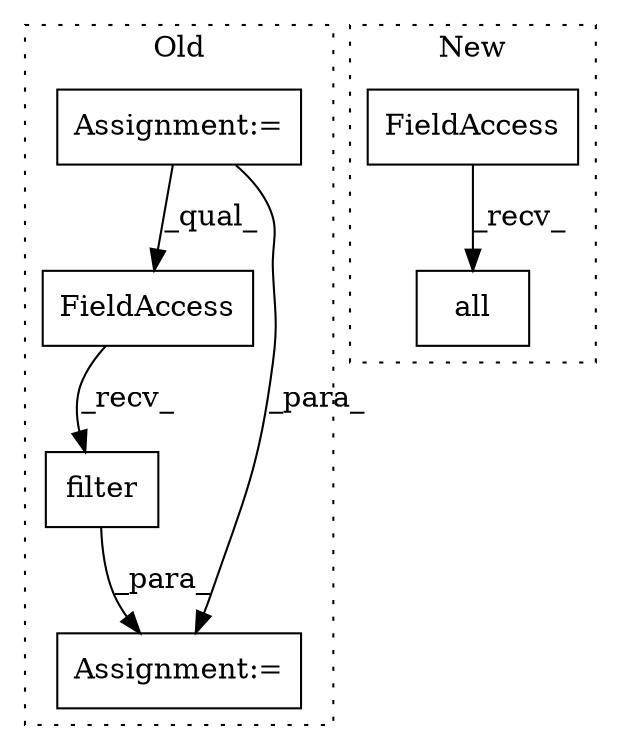digraph G {
subgraph cluster0 {
1 [label="filter" a="32" s="1890,1926" l="7,1" shape="box"];
4 [label="FieldAccess" a="22" s="1875" l="14" shape="box"];
5 [label="Assignment:=" a="7" s="1433" l="6" shape="box"];
6 [label="Assignment:=" a="7" s="1874" l="1" shape="box"];
label = "Old";
style="dotted";
}
subgraph cluster1 {
2 [label="all" a="32" s="1602" l="5" shape="box"];
3 [label="FieldAccess" a="22" s="1583" l="18" shape="box"];
label = "New";
style="dotted";
}
1 -> 6 [label="_para_"];
3 -> 2 [label="_recv_"];
4 -> 1 [label="_recv_"];
5 -> 6 [label="_para_"];
5 -> 4 [label="_qual_"];
}